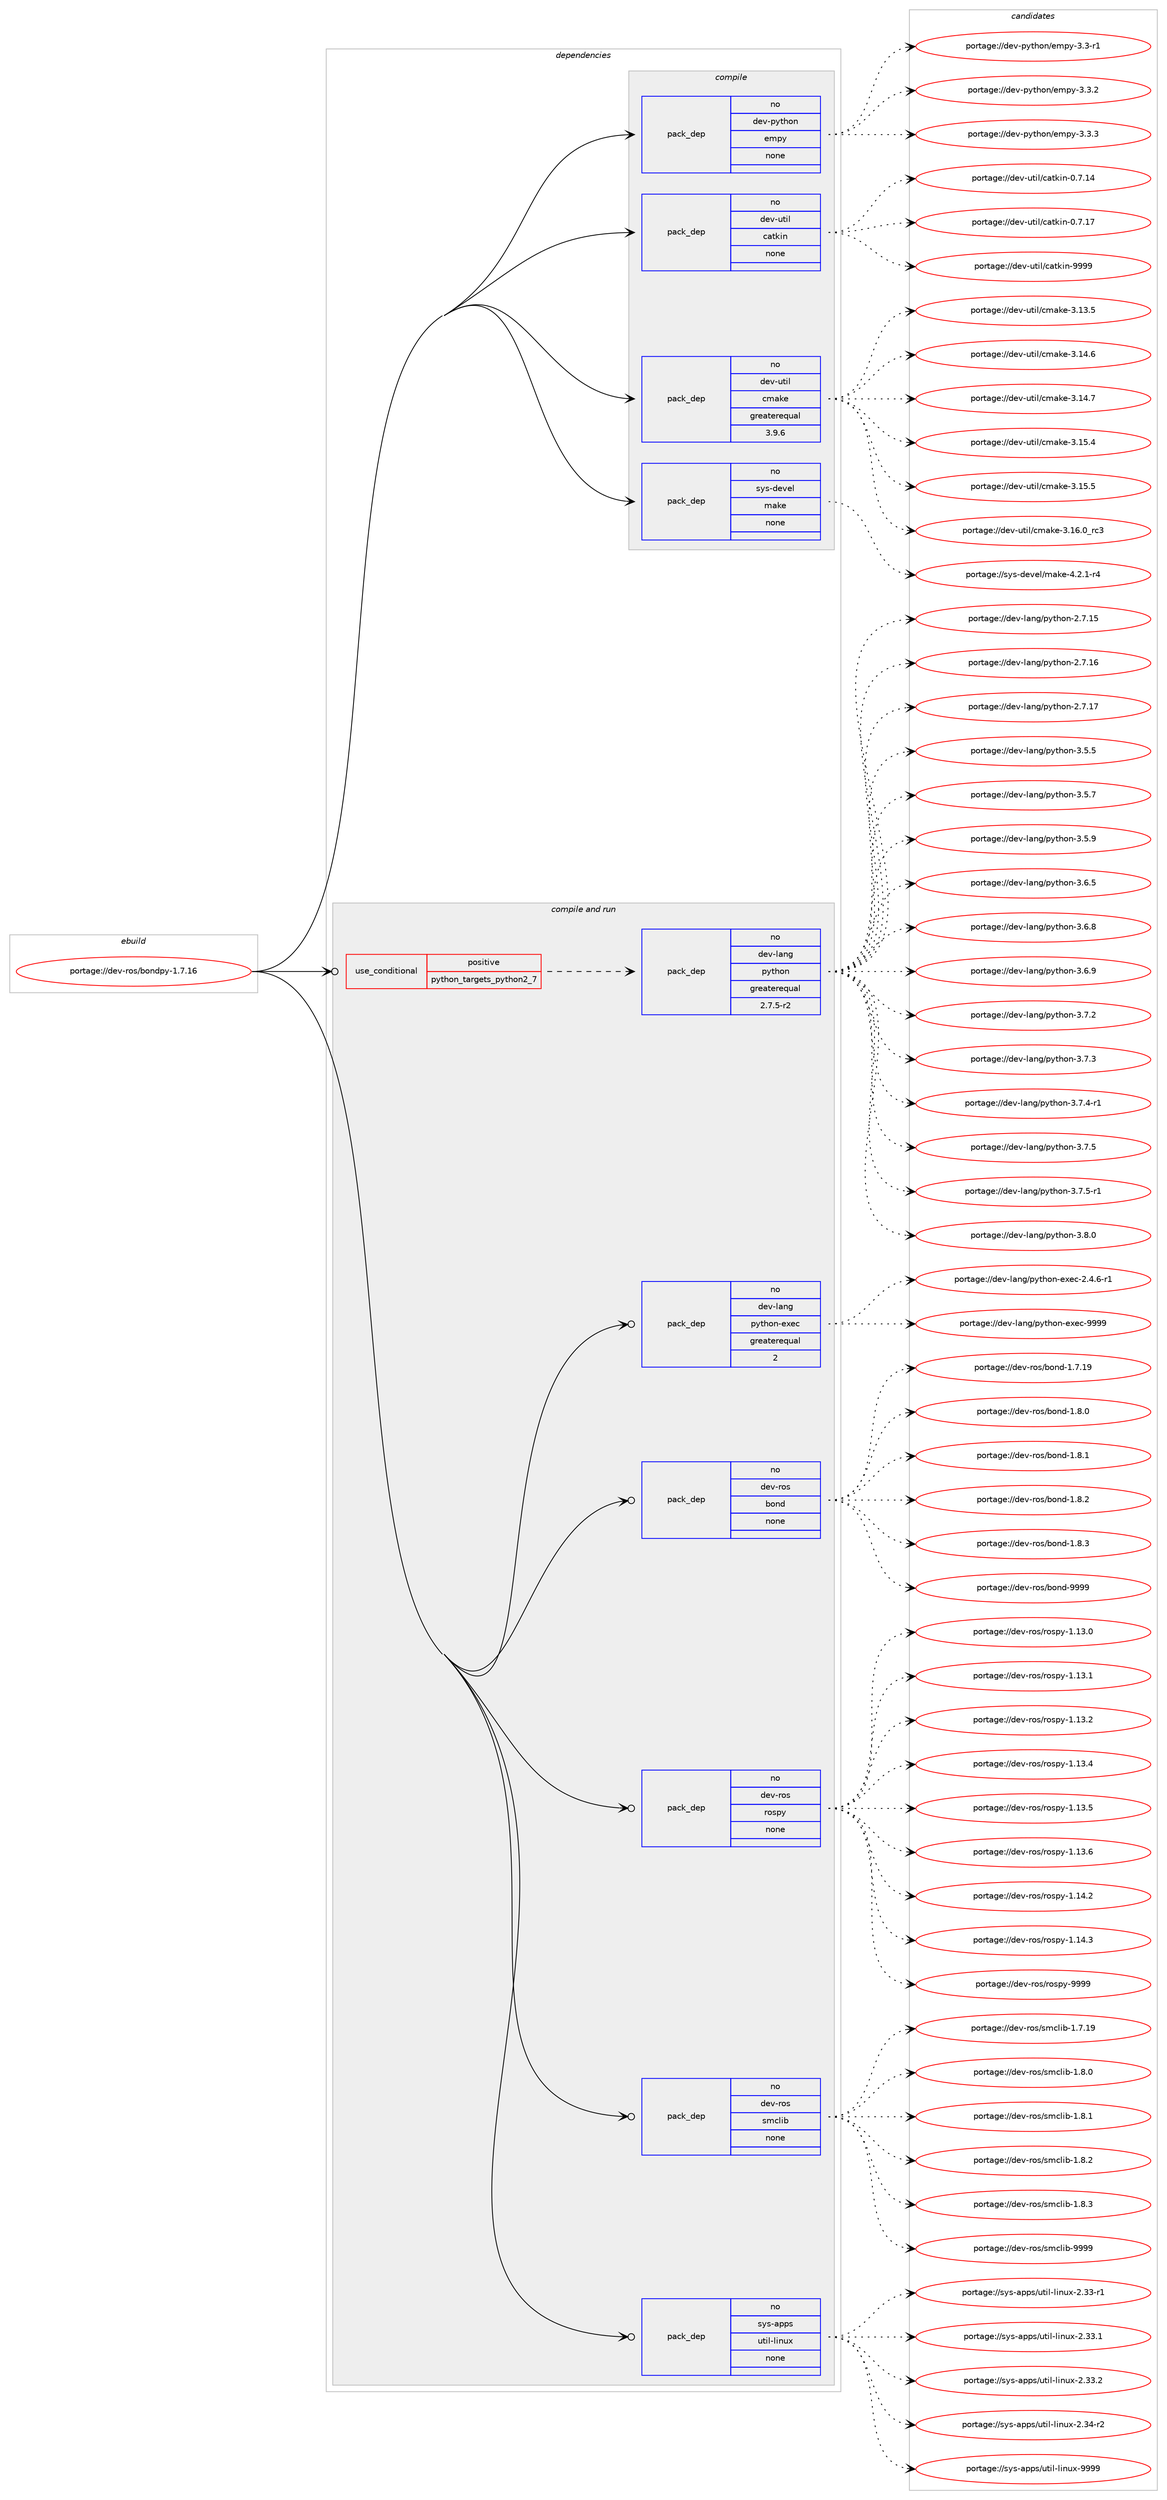 digraph prolog {

# *************
# Graph options
# *************

newrank=true;
concentrate=true;
compound=true;
graph [rankdir=LR,fontname=Helvetica,fontsize=10,ranksep=1.5];#, ranksep=2.5, nodesep=0.2];
edge  [arrowhead=vee];
node  [fontname=Helvetica,fontsize=10];

# **********
# The ebuild
# **********

subgraph cluster_leftcol {
color=gray;
rank=same;
label=<<i>ebuild</i>>;
id [label="portage://dev-ros/bondpy-1.7.16", color=red, width=4, href="../dev-ros/bondpy-1.7.16.svg"];
}

# ****************
# The dependencies
# ****************

subgraph cluster_midcol {
color=gray;
label=<<i>dependencies</i>>;
subgraph cluster_compile {
fillcolor="#eeeeee";
style=filled;
label=<<i>compile</i>>;
subgraph pack138334 {
dependency183830 [label=<<TABLE BORDER="0" CELLBORDER="1" CELLSPACING="0" CELLPADDING="4" WIDTH="220"><TR><TD ROWSPAN="6" CELLPADDING="30">pack_dep</TD></TR><TR><TD WIDTH="110">no</TD></TR><TR><TD>dev-python</TD></TR><TR><TD>empy</TD></TR><TR><TD>none</TD></TR><TR><TD></TD></TR></TABLE>>, shape=none, color=blue];
}
id:e -> dependency183830:w [weight=20,style="solid",arrowhead="vee"];
subgraph pack138335 {
dependency183831 [label=<<TABLE BORDER="0" CELLBORDER="1" CELLSPACING="0" CELLPADDING="4" WIDTH="220"><TR><TD ROWSPAN="6" CELLPADDING="30">pack_dep</TD></TR><TR><TD WIDTH="110">no</TD></TR><TR><TD>dev-util</TD></TR><TR><TD>catkin</TD></TR><TR><TD>none</TD></TR><TR><TD></TD></TR></TABLE>>, shape=none, color=blue];
}
id:e -> dependency183831:w [weight=20,style="solid",arrowhead="vee"];
subgraph pack138336 {
dependency183832 [label=<<TABLE BORDER="0" CELLBORDER="1" CELLSPACING="0" CELLPADDING="4" WIDTH="220"><TR><TD ROWSPAN="6" CELLPADDING="30">pack_dep</TD></TR><TR><TD WIDTH="110">no</TD></TR><TR><TD>dev-util</TD></TR><TR><TD>cmake</TD></TR><TR><TD>greaterequal</TD></TR><TR><TD>3.9.6</TD></TR></TABLE>>, shape=none, color=blue];
}
id:e -> dependency183832:w [weight=20,style="solid",arrowhead="vee"];
subgraph pack138337 {
dependency183833 [label=<<TABLE BORDER="0" CELLBORDER="1" CELLSPACING="0" CELLPADDING="4" WIDTH="220"><TR><TD ROWSPAN="6" CELLPADDING="30">pack_dep</TD></TR><TR><TD WIDTH="110">no</TD></TR><TR><TD>sys-devel</TD></TR><TR><TD>make</TD></TR><TR><TD>none</TD></TR><TR><TD></TD></TR></TABLE>>, shape=none, color=blue];
}
id:e -> dependency183833:w [weight=20,style="solid",arrowhead="vee"];
}
subgraph cluster_compileandrun {
fillcolor="#eeeeee";
style=filled;
label=<<i>compile and run</i>>;
subgraph cond42078 {
dependency183834 [label=<<TABLE BORDER="0" CELLBORDER="1" CELLSPACING="0" CELLPADDING="4"><TR><TD ROWSPAN="3" CELLPADDING="10">use_conditional</TD></TR><TR><TD>positive</TD></TR><TR><TD>python_targets_python2_7</TD></TR></TABLE>>, shape=none, color=red];
subgraph pack138338 {
dependency183835 [label=<<TABLE BORDER="0" CELLBORDER="1" CELLSPACING="0" CELLPADDING="4" WIDTH="220"><TR><TD ROWSPAN="6" CELLPADDING="30">pack_dep</TD></TR><TR><TD WIDTH="110">no</TD></TR><TR><TD>dev-lang</TD></TR><TR><TD>python</TD></TR><TR><TD>greaterequal</TD></TR><TR><TD>2.7.5-r2</TD></TR></TABLE>>, shape=none, color=blue];
}
dependency183834:e -> dependency183835:w [weight=20,style="dashed",arrowhead="vee"];
}
id:e -> dependency183834:w [weight=20,style="solid",arrowhead="odotvee"];
subgraph pack138339 {
dependency183836 [label=<<TABLE BORDER="0" CELLBORDER="1" CELLSPACING="0" CELLPADDING="4" WIDTH="220"><TR><TD ROWSPAN="6" CELLPADDING="30">pack_dep</TD></TR><TR><TD WIDTH="110">no</TD></TR><TR><TD>dev-lang</TD></TR><TR><TD>python-exec</TD></TR><TR><TD>greaterequal</TD></TR><TR><TD>2</TD></TR></TABLE>>, shape=none, color=blue];
}
id:e -> dependency183836:w [weight=20,style="solid",arrowhead="odotvee"];
subgraph pack138340 {
dependency183837 [label=<<TABLE BORDER="0" CELLBORDER="1" CELLSPACING="0" CELLPADDING="4" WIDTH="220"><TR><TD ROWSPAN="6" CELLPADDING="30">pack_dep</TD></TR><TR><TD WIDTH="110">no</TD></TR><TR><TD>dev-ros</TD></TR><TR><TD>bond</TD></TR><TR><TD>none</TD></TR><TR><TD></TD></TR></TABLE>>, shape=none, color=blue];
}
id:e -> dependency183837:w [weight=20,style="solid",arrowhead="odotvee"];
subgraph pack138341 {
dependency183838 [label=<<TABLE BORDER="0" CELLBORDER="1" CELLSPACING="0" CELLPADDING="4" WIDTH="220"><TR><TD ROWSPAN="6" CELLPADDING="30">pack_dep</TD></TR><TR><TD WIDTH="110">no</TD></TR><TR><TD>dev-ros</TD></TR><TR><TD>rospy</TD></TR><TR><TD>none</TD></TR><TR><TD></TD></TR></TABLE>>, shape=none, color=blue];
}
id:e -> dependency183838:w [weight=20,style="solid",arrowhead="odotvee"];
subgraph pack138342 {
dependency183839 [label=<<TABLE BORDER="0" CELLBORDER="1" CELLSPACING="0" CELLPADDING="4" WIDTH="220"><TR><TD ROWSPAN="6" CELLPADDING="30">pack_dep</TD></TR><TR><TD WIDTH="110">no</TD></TR><TR><TD>dev-ros</TD></TR><TR><TD>smclib</TD></TR><TR><TD>none</TD></TR><TR><TD></TD></TR></TABLE>>, shape=none, color=blue];
}
id:e -> dependency183839:w [weight=20,style="solid",arrowhead="odotvee"];
subgraph pack138343 {
dependency183840 [label=<<TABLE BORDER="0" CELLBORDER="1" CELLSPACING="0" CELLPADDING="4" WIDTH="220"><TR><TD ROWSPAN="6" CELLPADDING="30">pack_dep</TD></TR><TR><TD WIDTH="110">no</TD></TR><TR><TD>sys-apps</TD></TR><TR><TD>util-linux</TD></TR><TR><TD>none</TD></TR><TR><TD></TD></TR></TABLE>>, shape=none, color=blue];
}
id:e -> dependency183840:w [weight=20,style="solid",arrowhead="odotvee"];
}
subgraph cluster_run {
fillcolor="#eeeeee";
style=filled;
label=<<i>run</i>>;
}
}

# **************
# The candidates
# **************

subgraph cluster_choices {
rank=same;
color=gray;
label=<<i>candidates</i>>;

subgraph choice138334 {
color=black;
nodesep=1;
choiceportage1001011184511212111610411111047101109112121455146514511449 [label="portage://dev-python/empy-3.3-r1", color=red, width=4,href="../dev-python/empy-3.3-r1.svg"];
choiceportage1001011184511212111610411111047101109112121455146514650 [label="portage://dev-python/empy-3.3.2", color=red, width=4,href="../dev-python/empy-3.3.2.svg"];
choiceportage1001011184511212111610411111047101109112121455146514651 [label="portage://dev-python/empy-3.3.3", color=red, width=4,href="../dev-python/empy-3.3.3.svg"];
dependency183830:e -> choiceportage1001011184511212111610411111047101109112121455146514511449:w [style=dotted,weight="100"];
dependency183830:e -> choiceportage1001011184511212111610411111047101109112121455146514650:w [style=dotted,weight="100"];
dependency183830:e -> choiceportage1001011184511212111610411111047101109112121455146514651:w [style=dotted,weight="100"];
}
subgraph choice138335 {
color=black;
nodesep=1;
choiceportage1001011184511711610510847999711610710511045484655464952 [label="portage://dev-util/catkin-0.7.14", color=red, width=4,href="../dev-util/catkin-0.7.14.svg"];
choiceportage1001011184511711610510847999711610710511045484655464955 [label="portage://dev-util/catkin-0.7.17", color=red, width=4,href="../dev-util/catkin-0.7.17.svg"];
choiceportage100101118451171161051084799971161071051104557575757 [label="portage://dev-util/catkin-9999", color=red, width=4,href="../dev-util/catkin-9999.svg"];
dependency183831:e -> choiceportage1001011184511711610510847999711610710511045484655464952:w [style=dotted,weight="100"];
dependency183831:e -> choiceportage1001011184511711610510847999711610710511045484655464955:w [style=dotted,weight="100"];
dependency183831:e -> choiceportage100101118451171161051084799971161071051104557575757:w [style=dotted,weight="100"];
}
subgraph choice138336 {
color=black;
nodesep=1;
choiceportage1001011184511711610510847991099710710145514649514653 [label="portage://dev-util/cmake-3.13.5", color=red, width=4,href="../dev-util/cmake-3.13.5.svg"];
choiceportage1001011184511711610510847991099710710145514649524654 [label="portage://dev-util/cmake-3.14.6", color=red, width=4,href="../dev-util/cmake-3.14.6.svg"];
choiceportage1001011184511711610510847991099710710145514649524655 [label="portage://dev-util/cmake-3.14.7", color=red, width=4,href="../dev-util/cmake-3.14.7.svg"];
choiceportage1001011184511711610510847991099710710145514649534652 [label="portage://dev-util/cmake-3.15.4", color=red, width=4,href="../dev-util/cmake-3.15.4.svg"];
choiceportage1001011184511711610510847991099710710145514649534653 [label="portage://dev-util/cmake-3.15.5", color=red, width=4,href="../dev-util/cmake-3.15.5.svg"];
choiceportage1001011184511711610510847991099710710145514649544648951149951 [label="portage://dev-util/cmake-3.16.0_rc3", color=red, width=4,href="../dev-util/cmake-3.16.0_rc3.svg"];
dependency183832:e -> choiceportage1001011184511711610510847991099710710145514649514653:w [style=dotted,weight="100"];
dependency183832:e -> choiceportage1001011184511711610510847991099710710145514649524654:w [style=dotted,weight="100"];
dependency183832:e -> choiceportage1001011184511711610510847991099710710145514649524655:w [style=dotted,weight="100"];
dependency183832:e -> choiceportage1001011184511711610510847991099710710145514649534652:w [style=dotted,weight="100"];
dependency183832:e -> choiceportage1001011184511711610510847991099710710145514649534653:w [style=dotted,weight="100"];
dependency183832:e -> choiceportage1001011184511711610510847991099710710145514649544648951149951:w [style=dotted,weight="100"];
}
subgraph choice138337 {
color=black;
nodesep=1;
choiceportage1151211154510010111810110847109971071014552465046494511452 [label="portage://sys-devel/make-4.2.1-r4", color=red, width=4,href="../sys-devel/make-4.2.1-r4.svg"];
dependency183833:e -> choiceportage1151211154510010111810110847109971071014552465046494511452:w [style=dotted,weight="100"];
}
subgraph choice138338 {
color=black;
nodesep=1;
choiceportage10010111845108971101034711212111610411111045504655464953 [label="portage://dev-lang/python-2.7.15", color=red, width=4,href="../dev-lang/python-2.7.15.svg"];
choiceportage10010111845108971101034711212111610411111045504655464954 [label="portage://dev-lang/python-2.7.16", color=red, width=4,href="../dev-lang/python-2.7.16.svg"];
choiceportage10010111845108971101034711212111610411111045504655464955 [label="portage://dev-lang/python-2.7.17", color=red, width=4,href="../dev-lang/python-2.7.17.svg"];
choiceportage100101118451089711010347112121116104111110455146534653 [label="portage://dev-lang/python-3.5.5", color=red, width=4,href="../dev-lang/python-3.5.5.svg"];
choiceportage100101118451089711010347112121116104111110455146534655 [label="portage://dev-lang/python-3.5.7", color=red, width=4,href="../dev-lang/python-3.5.7.svg"];
choiceportage100101118451089711010347112121116104111110455146534657 [label="portage://dev-lang/python-3.5.9", color=red, width=4,href="../dev-lang/python-3.5.9.svg"];
choiceportage100101118451089711010347112121116104111110455146544653 [label="portage://dev-lang/python-3.6.5", color=red, width=4,href="../dev-lang/python-3.6.5.svg"];
choiceportage100101118451089711010347112121116104111110455146544656 [label="portage://dev-lang/python-3.6.8", color=red, width=4,href="../dev-lang/python-3.6.8.svg"];
choiceportage100101118451089711010347112121116104111110455146544657 [label="portage://dev-lang/python-3.6.9", color=red, width=4,href="../dev-lang/python-3.6.9.svg"];
choiceportage100101118451089711010347112121116104111110455146554650 [label="portage://dev-lang/python-3.7.2", color=red, width=4,href="../dev-lang/python-3.7.2.svg"];
choiceportage100101118451089711010347112121116104111110455146554651 [label="portage://dev-lang/python-3.7.3", color=red, width=4,href="../dev-lang/python-3.7.3.svg"];
choiceportage1001011184510897110103471121211161041111104551465546524511449 [label="portage://dev-lang/python-3.7.4-r1", color=red, width=4,href="../dev-lang/python-3.7.4-r1.svg"];
choiceportage100101118451089711010347112121116104111110455146554653 [label="portage://dev-lang/python-3.7.5", color=red, width=4,href="../dev-lang/python-3.7.5.svg"];
choiceportage1001011184510897110103471121211161041111104551465546534511449 [label="portage://dev-lang/python-3.7.5-r1", color=red, width=4,href="../dev-lang/python-3.7.5-r1.svg"];
choiceportage100101118451089711010347112121116104111110455146564648 [label="portage://dev-lang/python-3.8.0", color=red, width=4,href="../dev-lang/python-3.8.0.svg"];
dependency183835:e -> choiceportage10010111845108971101034711212111610411111045504655464953:w [style=dotted,weight="100"];
dependency183835:e -> choiceportage10010111845108971101034711212111610411111045504655464954:w [style=dotted,weight="100"];
dependency183835:e -> choiceportage10010111845108971101034711212111610411111045504655464955:w [style=dotted,weight="100"];
dependency183835:e -> choiceportage100101118451089711010347112121116104111110455146534653:w [style=dotted,weight="100"];
dependency183835:e -> choiceportage100101118451089711010347112121116104111110455146534655:w [style=dotted,weight="100"];
dependency183835:e -> choiceportage100101118451089711010347112121116104111110455146534657:w [style=dotted,weight="100"];
dependency183835:e -> choiceportage100101118451089711010347112121116104111110455146544653:w [style=dotted,weight="100"];
dependency183835:e -> choiceportage100101118451089711010347112121116104111110455146544656:w [style=dotted,weight="100"];
dependency183835:e -> choiceportage100101118451089711010347112121116104111110455146544657:w [style=dotted,weight="100"];
dependency183835:e -> choiceportage100101118451089711010347112121116104111110455146554650:w [style=dotted,weight="100"];
dependency183835:e -> choiceportage100101118451089711010347112121116104111110455146554651:w [style=dotted,weight="100"];
dependency183835:e -> choiceportage1001011184510897110103471121211161041111104551465546524511449:w [style=dotted,weight="100"];
dependency183835:e -> choiceportage100101118451089711010347112121116104111110455146554653:w [style=dotted,weight="100"];
dependency183835:e -> choiceportage1001011184510897110103471121211161041111104551465546534511449:w [style=dotted,weight="100"];
dependency183835:e -> choiceportage100101118451089711010347112121116104111110455146564648:w [style=dotted,weight="100"];
}
subgraph choice138339 {
color=black;
nodesep=1;
choiceportage10010111845108971101034711212111610411111045101120101994550465246544511449 [label="portage://dev-lang/python-exec-2.4.6-r1", color=red, width=4,href="../dev-lang/python-exec-2.4.6-r1.svg"];
choiceportage10010111845108971101034711212111610411111045101120101994557575757 [label="portage://dev-lang/python-exec-9999", color=red, width=4,href="../dev-lang/python-exec-9999.svg"];
dependency183836:e -> choiceportage10010111845108971101034711212111610411111045101120101994550465246544511449:w [style=dotted,weight="100"];
dependency183836:e -> choiceportage10010111845108971101034711212111610411111045101120101994557575757:w [style=dotted,weight="100"];
}
subgraph choice138340 {
color=black;
nodesep=1;
choiceportage10010111845114111115479811111010045494655464957 [label="portage://dev-ros/bond-1.7.19", color=red, width=4,href="../dev-ros/bond-1.7.19.svg"];
choiceportage100101118451141111154798111110100454946564648 [label="portage://dev-ros/bond-1.8.0", color=red, width=4,href="../dev-ros/bond-1.8.0.svg"];
choiceportage100101118451141111154798111110100454946564649 [label="portage://dev-ros/bond-1.8.1", color=red, width=4,href="../dev-ros/bond-1.8.1.svg"];
choiceportage100101118451141111154798111110100454946564650 [label="portage://dev-ros/bond-1.8.2", color=red, width=4,href="../dev-ros/bond-1.8.2.svg"];
choiceportage100101118451141111154798111110100454946564651 [label="portage://dev-ros/bond-1.8.3", color=red, width=4,href="../dev-ros/bond-1.8.3.svg"];
choiceportage1001011184511411111547981111101004557575757 [label="portage://dev-ros/bond-9999", color=red, width=4,href="../dev-ros/bond-9999.svg"];
dependency183837:e -> choiceportage10010111845114111115479811111010045494655464957:w [style=dotted,weight="100"];
dependency183837:e -> choiceportage100101118451141111154798111110100454946564648:w [style=dotted,weight="100"];
dependency183837:e -> choiceportage100101118451141111154798111110100454946564649:w [style=dotted,weight="100"];
dependency183837:e -> choiceportage100101118451141111154798111110100454946564650:w [style=dotted,weight="100"];
dependency183837:e -> choiceportage100101118451141111154798111110100454946564651:w [style=dotted,weight="100"];
dependency183837:e -> choiceportage1001011184511411111547981111101004557575757:w [style=dotted,weight="100"];
}
subgraph choice138341 {
color=black;
nodesep=1;
choiceportage100101118451141111154711411111511212145494649514648 [label="portage://dev-ros/rospy-1.13.0", color=red, width=4,href="../dev-ros/rospy-1.13.0.svg"];
choiceportage100101118451141111154711411111511212145494649514649 [label="portage://dev-ros/rospy-1.13.1", color=red, width=4,href="../dev-ros/rospy-1.13.1.svg"];
choiceportage100101118451141111154711411111511212145494649514650 [label="portage://dev-ros/rospy-1.13.2", color=red, width=4,href="../dev-ros/rospy-1.13.2.svg"];
choiceportage100101118451141111154711411111511212145494649514652 [label="portage://dev-ros/rospy-1.13.4", color=red, width=4,href="../dev-ros/rospy-1.13.4.svg"];
choiceportage100101118451141111154711411111511212145494649514653 [label="portage://dev-ros/rospy-1.13.5", color=red, width=4,href="../dev-ros/rospy-1.13.5.svg"];
choiceportage100101118451141111154711411111511212145494649514654 [label="portage://dev-ros/rospy-1.13.6", color=red, width=4,href="../dev-ros/rospy-1.13.6.svg"];
choiceportage100101118451141111154711411111511212145494649524650 [label="portage://dev-ros/rospy-1.14.2", color=red, width=4,href="../dev-ros/rospy-1.14.2.svg"];
choiceportage100101118451141111154711411111511212145494649524651 [label="portage://dev-ros/rospy-1.14.3", color=red, width=4,href="../dev-ros/rospy-1.14.3.svg"];
choiceportage10010111845114111115471141111151121214557575757 [label="portage://dev-ros/rospy-9999", color=red, width=4,href="../dev-ros/rospy-9999.svg"];
dependency183838:e -> choiceportage100101118451141111154711411111511212145494649514648:w [style=dotted,weight="100"];
dependency183838:e -> choiceportage100101118451141111154711411111511212145494649514649:w [style=dotted,weight="100"];
dependency183838:e -> choiceportage100101118451141111154711411111511212145494649514650:w [style=dotted,weight="100"];
dependency183838:e -> choiceportage100101118451141111154711411111511212145494649514652:w [style=dotted,weight="100"];
dependency183838:e -> choiceportage100101118451141111154711411111511212145494649514653:w [style=dotted,weight="100"];
dependency183838:e -> choiceportage100101118451141111154711411111511212145494649514654:w [style=dotted,weight="100"];
dependency183838:e -> choiceportage100101118451141111154711411111511212145494649524650:w [style=dotted,weight="100"];
dependency183838:e -> choiceportage100101118451141111154711411111511212145494649524651:w [style=dotted,weight="100"];
dependency183838:e -> choiceportage10010111845114111115471141111151121214557575757:w [style=dotted,weight="100"];
}
subgraph choice138342 {
color=black;
nodesep=1;
choiceportage1001011184511411111547115109991081059845494655464957 [label="portage://dev-ros/smclib-1.7.19", color=red, width=4,href="../dev-ros/smclib-1.7.19.svg"];
choiceportage10010111845114111115471151099910810598454946564648 [label="portage://dev-ros/smclib-1.8.0", color=red, width=4,href="../dev-ros/smclib-1.8.0.svg"];
choiceportage10010111845114111115471151099910810598454946564649 [label="portage://dev-ros/smclib-1.8.1", color=red, width=4,href="../dev-ros/smclib-1.8.1.svg"];
choiceportage10010111845114111115471151099910810598454946564650 [label="portage://dev-ros/smclib-1.8.2", color=red, width=4,href="../dev-ros/smclib-1.8.2.svg"];
choiceportage10010111845114111115471151099910810598454946564651 [label="portage://dev-ros/smclib-1.8.3", color=red, width=4,href="../dev-ros/smclib-1.8.3.svg"];
choiceportage100101118451141111154711510999108105984557575757 [label="portage://dev-ros/smclib-9999", color=red, width=4,href="../dev-ros/smclib-9999.svg"];
dependency183839:e -> choiceportage1001011184511411111547115109991081059845494655464957:w [style=dotted,weight="100"];
dependency183839:e -> choiceportage10010111845114111115471151099910810598454946564648:w [style=dotted,weight="100"];
dependency183839:e -> choiceportage10010111845114111115471151099910810598454946564649:w [style=dotted,weight="100"];
dependency183839:e -> choiceportage10010111845114111115471151099910810598454946564650:w [style=dotted,weight="100"];
dependency183839:e -> choiceportage10010111845114111115471151099910810598454946564651:w [style=dotted,weight="100"];
dependency183839:e -> choiceportage100101118451141111154711510999108105984557575757:w [style=dotted,weight="100"];
}
subgraph choice138343 {
color=black;
nodesep=1;
choiceportage1151211154597112112115471171161051084510810511011712045504651514511449 [label="portage://sys-apps/util-linux-2.33-r1", color=red, width=4,href="../sys-apps/util-linux-2.33-r1.svg"];
choiceportage1151211154597112112115471171161051084510810511011712045504651514649 [label="portage://sys-apps/util-linux-2.33.1", color=red, width=4,href="../sys-apps/util-linux-2.33.1.svg"];
choiceportage1151211154597112112115471171161051084510810511011712045504651514650 [label="portage://sys-apps/util-linux-2.33.2", color=red, width=4,href="../sys-apps/util-linux-2.33.2.svg"];
choiceportage1151211154597112112115471171161051084510810511011712045504651524511450 [label="portage://sys-apps/util-linux-2.34-r2", color=red, width=4,href="../sys-apps/util-linux-2.34-r2.svg"];
choiceportage115121115459711211211547117116105108451081051101171204557575757 [label="portage://sys-apps/util-linux-9999", color=red, width=4,href="../sys-apps/util-linux-9999.svg"];
dependency183840:e -> choiceportage1151211154597112112115471171161051084510810511011712045504651514511449:w [style=dotted,weight="100"];
dependency183840:e -> choiceportage1151211154597112112115471171161051084510810511011712045504651514649:w [style=dotted,weight="100"];
dependency183840:e -> choiceportage1151211154597112112115471171161051084510810511011712045504651514650:w [style=dotted,weight="100"];
dependency183840:e -> choiceportage1151211154597112112115471171161051084510810511011712045504651524511450:w [style=dotted,weight="100"];
dependency183840:e -> choiceportage115121115459711211211547117116105108451081051101171204557575757:w [style=dotted,weight="100"];
}
}

}
